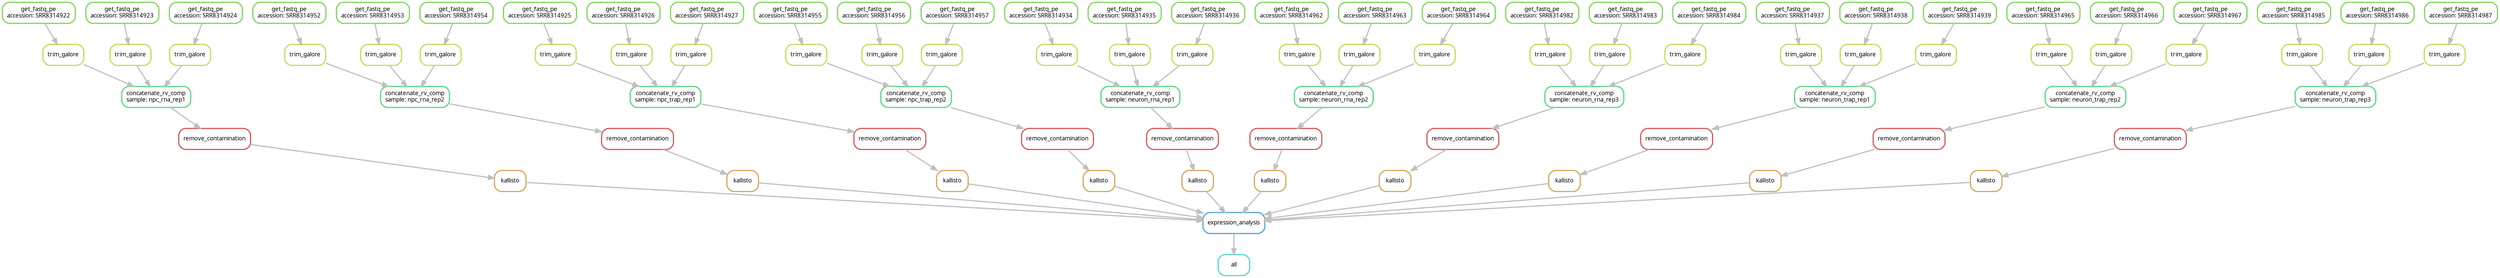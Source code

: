 digraph snakemake_dag {
    graph[bgcolor=white, margin=0];
    node[shape=box, style=rounded, fontname=sans,                 fontsize=10, penwidth=2];
    edge[penwidth=2, color=grey];
	0[label = "all", color = "0.48 0.6 0.85", style="rounded"];
	1[label = "expression_analysis", color = "0.57 0.6 0.85", style="rounded"];
	2[label = "kallisto", color = "0.10 0.6 0.85", style="rounded"];
	3[label = "remove_contamination", color = "0.00 0.6 0.85", style="rounded"];
	4[label = "concatenate_rv_comp\nsample: npc_rna_rep1", color = "0.38 0.6 0.85", style="rounded"];
	5[label = "trim_galore", color = "0.19 0.6 0.85", style="rounded"];
	6[label = "get_fastq_pe\naccession: SRR8314922", color = "0.29 0.6 0.85", style="rounded"];
	7[label = "trim_galore", color = "0.19 0.6 0.85", style="rounded"];
	8[label = "get_fastq_pe\naccession: SRR8314923", color = "0.29 0.6 0.85", style="rounded"];
	9[label = "trim_galore", color = "0.19 0.6 0.85", style="rounded"];
	10[label = "get_fastq_pe\naccession: SRR8314924", color = "0.29 0.6 0.85", style="rounded"];
	11[label = "kallisto", color = "0.10 0.6 0.85", style="rounded"];
	12[label = "remove_contamination", color = "0.00 0.6 0.85", style="rounded"];
	13[label = "concatenate_rv_comp\nsample: npc_rna_rep2", color = "0.38 0.6 0.85", style="rounded"];
	14[label = "trim_galore", color = "0.19 0.6 0.85", style="rounded"];
	15[label = "get_fastq_pe\naccession: SRR8314952", color = "0.29 0.6 0.85", style="rounded"];
	16[label = "trim_galore", color = "0.19 0.6 0.85", style="rounded"];
	17[label = "get_fastq_pe\naccession: SRR8314953", color = "0.29 0.6 0.85", style="rounded"];
	18[label = "trim_galore", color = "0.19 0.6 0.85", style="rounded"];
	19[label = "get_fastq_pe\naccession: SRR8314954", color = "0.29 0.6 0.85", style="rounded"];
	20[label = "kallisto", color = "0.10 0.6 0.85", style="rounded"];
	21[label = "remove_contamination", color = "0.00 0.6 0.85", style="rounded"];
	22[label = "concatenate_rv_comp\nsample: npc_trap_rep1", color = "0.38 0.6 0.85", style="rounded"];
	23[label = "trim_galore", color = "0.19 0.6 0.85", style="rounded"];
	24[label = "get_fastq_pe\naccession: SRR8314925", color = "0.29 0.6 0.85", style="rounded"];
	25[label = "trim_galore", color = "0.19 0.6 0.85", style="rounded"];
	26[label = "get_fastq_pe\naccession: SRR8314926", color = "0.29 0.6 0.85", style="rounded"];
	27[label = "trim_galore", color = "0.19 0.6 0.85", style="rounded"];
	28[label = "get_fastq_pe\naccession: SRR8314927", color = "0.29 0.6 0.85", style="rounded"];
	29[label = "kallisto", color = "0.10 0.6 0.85", style="rounded"];
	30[label = "remove_contamination", color = "0.00 0.6 0.85", style="rounded"];
	31[label = "concatenate_rv_comp\nsample: npc_trap_rep2", color = "0.38 0.6 0.85", style="rounded"];
	32[label = "trim_galore", color = "0.19 0.6 0.85", style="rounded"];
	33[label = "get_fastq_pe\naccession: SRR8314955", color = "0.29 0.6 0.85", style="rounded"];
	34[label = "trim_galore", color = "0.19 0.6 0.85", style="rounded"];
	35[label = "get_fastq_pe\naccession: SRR8314956", color = "0.29 0.6 0.85", style="rounded"];
	36[label = "trim_galore", color = "0.19 0.6 0.85", style="rounded"];
	37[label = "get_fastq_pe\naccession: SRR8314957", color = "0.29 0.6 0.85", style="rounded"];
	38[label = "kallisto", color = "0.10 0.6 0.85", style="rounded"];
	39[label = "remove_contamination", color = "0.00 0.6 0.85", style="rounded"];
	40[label = "concatenate_rv_comp\nsample: neuron_rna_rep1", color = "0.38 0.6 0.85", style="rounded"];
	41[label = "trim_galore", color = "0.19 0.6 0.85", style="rounded"];
	42[label = "get_fastq_pe\naccession: SRR8314934", color = "0.29 0.6 0.85", style="rounded"];
	43[label = "trim_galore", color = "0.19 0.6 0.85", style="rounded"];
	44[label = "get_fastq_pe\naccession: SRR8314935", color = "0.29 0.6 0.85", style="rounded"];
	45[label = "trim_galore", color = "0.19 0.6 0.85", style="rounded"];
	46[label = "get_fastq_pe\naccession: SRR8314936", color = "0.29 0.6 0.85", style="rounded"];
	47[label = "kallisto", color = "0.10 0.6 0.85", style="rounded"];
	48[label = "remove_contamination", color = "0.00 0.6 0.85", style="rounded"];
	49[label = "concatenate_rv_comp\nsample: neuron_rna_rep2", color = "0.38 0.6 0.85", style="rounded"];
	50[label = "trim_galore", color = "0.19 0.6 0.85", style="rounded"];
	51[label = "get_fastq_pe\naccession: SRR8314962", color = "0.29 0.6 0.85", style="rounded"];
	52[label = "trim_galore", color = "0.19 0.6 0.85", style="rounded"];
	53[label = "get_fastq_pe\naccession: SRR8314963", color = "0.29 0.6 0.85", style="rounded"];
	54[label = "trim_galore", color = "0.19 0.6 0.85", style="rounded"];
	55[label = "get_fastq_pe\naccession: SRR8314964", color = "0.29 0.6 0.85", style="rounded"];
	56[label = "kallisto", color = "0.10 0.6 0.85", style="rounded"];
	57[label = "remove_contamination", color = "0.00 0.6 0.85", style="rounded"];
	58[label = "concatenate_rv_comp\nsample: neuron_rna_rep3", color = "0.38 0.6 0.85", style="rounded"];
	59[label = "trim_galore", color = "0.19 0.6 0.85", style="rounded"];
	60[label = "get_fastq_pe\naccession: SRR8314982", color = "0.29 0.6 0.85", style="rounded"];
	61[label = "trim_galore", color = "0.19 0.6 0.85", style="rounded"];
	62[label = "get_fastq_pe\naccession: SRR8314983", color = "0.29 0.6 0.85", style="rounded"];
	63[label = "trim_galore", color = "0.19 0.6 0.85", style="rounded"];
	64[label = "get_fastq_pe\naccession: SRR8314984", color = "0.29 0.6 0.85", style="rounded"];
	65[label = "kallisto", color = "0.10 0.6 0.85", style="rounded"];
	66[label = "remove_contamination", color = "0.00 0.6 0.85", style="rounded"];
	67[label = "concatenate_rv_comp\nsample: neuron_trap_rep1", color = "0.38 0.6 0.85", style="rounded"];
	68[label = "trim_galore", color = "0.19 0.6 0.85", style="rounded"];
	69[label = "get_fastq_pe\naccession: SRR8314937", color = "0.29 0.6 0.85", style="rounded"];
	70[label = "trim_galore", color = "0.19 0.6 0.85", style="rounded"];
	71[label = "get_fastq_pe\naccession: SRR8314938", color = "0.29 0.6 0.85", style="rounded"];
	72[label = "trim_galore", color = "0.19 0.6 0.85", style="rounded"];
	73[label = "get_fastq_pe\naccession: SRR8314939", color = "0.29 0.6 0.85", style="rounded"];
	74[label = "kallisto", color = "0.10 0.6 0.85", style="rounded"];
	75[label = "remove_contamination", color = "0.00 0.6 0.85", style="rounded"];
	76[label = "concatenate_rv_comp\nsample: neuron_trap_rep2", color = "0.38 0.6 0.85", style="rounded"];
	77[label = "trim_galore", color = "0.19 0.6 0.85", style="rounded"];
	78[label = "get_fastq_pe\naccession: SRR8314965", color = "0.29 0.6 0.85", style="rounded"];
	79[label = "trim_galore", color = "0.19 0.6 0.85", style="rounded"];
	80[label = "get_fastq_pe\naccession: SRR8314966", color = "0.29 0.6 0.85", style="rounded"];
	81[label = "trim_galore", color = "0.19 0.6 0.85", style="rounded"];
	82[label = "get_fastq_pe\naccession: SRR8314967", color = "0.29 0.6 0.85", style="rounded"];
	83[label = "kallisto", color = "0.10 0.6 0.85", style="rounded"];
	84[label = "remove_contamination", color = "0.00 0.6 0.85", style="rounded"];
	85[label = "concatenate_rv_comp\nsample: neuron_trap_rep3", color = "0.38 0.6 0.85", style="rounded"];
	86[label = "trim_galore", color = "0.19 0.6 0.85", style="rounded"];
	87[label = "get_fastq_pe\naccession: SRR8314985", color = "0.29 0.6 0.85", style="rounded"];
	88[label = "trim_galore", color = "0.19 0.6 0.85", style="rounded"];
	89[label = "get_fastq_pe\naccession: SRR8314986", color = "0.29 0.6 0.85", style="rounded"];
	90[label = "trim_galore", color = "0.19 0.6 0.85", style="rounded"];
	91[label = "get_fastq_pe\naccession: SRR8314987", color = "0.29 0.6 0.85", style="rounded"];
	1 -> 0
	2 -> 1
	11 -> 1
	20 -> 1
	29 -> 1
	38 -> 1
	47 -> 1
	56 -> 1
	65 -> 1
	74 -> 1
	83 -> 1
	3 -> 2
	4 -> 3
	5 -> 4
	7 -> 4
	9 -> 4
	6 -> 5
	8 -> 7
	10 -> 9
	12 -> 11
	13 -> 12
	14 -> 13
	16 -> 13
	18 -> 13
	15 -> 14
	17 -> 16
	19 -> 18
	21 -> 20
	22 -> 21
	23 -> 22
	25 -> 22
	27 -> 22
	24 -> 23
	26 -> 25
	28 -> 27
	30 -> 29
	31 -> 30
	32 -> 31
	34 -> 31
	36 -> 31
	33 -> 32
	35 -> 34
	37 -> 36
	39 -> 38
	40 -> 39
	41 -> 40
	43 -> 40
	45 -> 40
	42 -> 41
	44 -> 43
	46 -> 45
	48 -> 47
	49 -> 48
	50 -> 49
	52 -> 49
	54 -> 49
	51 -> 50
	53 -> 52
	55 -> 54
	57 -> 56
	58 -> 57
	59 -> 58
	61 -> 58
	63 -> 58
	60 -> 59
	62 -> 61
	64 -> 63
	66 -> 65
	67 -> 66
	68 -> 67
	70 -> 67
	72 -> 67
	69 -> 68
	71 -> 70
	73 -> 72
	75 -> 74
	76 -> 75
	77 -> 76
	79 -> 76
	81 -> 76
	78 -> 77
	80 -> 79
	82 -> 81
	84 -> 83
	85 -> 84
	86 -> 85
	88 -> 85
	90 -> 85
	87 -> 86
	89 -> 88
	91 -> 90
}            
